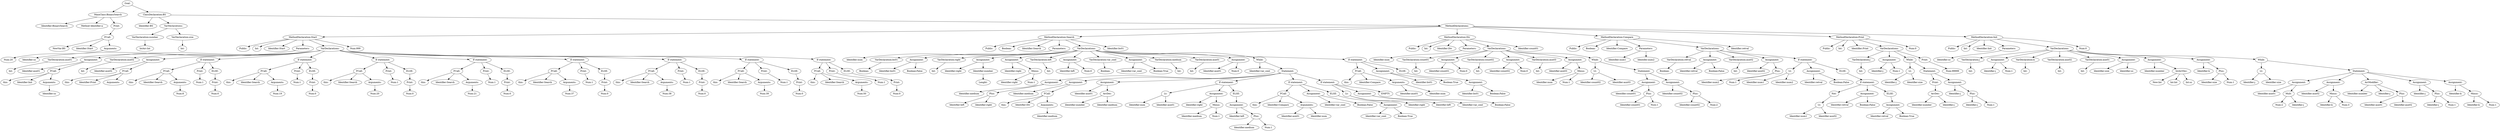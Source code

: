digraph {
n0 [label="Goal:"];
n1 [label="MainClass:BinarySearch"];
n2 [label="Identifier:BinarySearch"];
n1 -> n2
n3 [label="Method Identifier:a"];
n1 -> n3
n4 [label="Print:"];
n5 [label="FCall:"];
n6 [label="NewVar:BS"];
n5 -> n6
n7 [label="Identifier:Start"];
n5 -> n7
n8 [label="Arguments:"];
n9 [label="Num:20"];
n8 -> n9
n5 -> n8
n4 -> n5
n1 -> n4
n0 -> n1
n10 [label="ClassDeclaration:BS"];
n11 [label="Identifier:BS"];
n10 -> n11
n12 [label="VarDeclarations:"];
n13 [label="VarDeclaration:number"];
n14 [label="IntArr:Int"];
n13 -> n14
n12 -> n13
n15 [label="VarDeclaration:size"];
n16 [label="Int:"];
n15 -> n16
n12 -> n15
n10 -> n12
n17 [label="MethodDeclarations:"];
n18 [label="MethodDeclaration:Start"];
n19 [label="Public:"];
n18 -> n19
n20 [label="Int:"];
n18 -> n20
n21 [label="Identifier:Start"];
n18 -> n21
n22 [label="Parameters:"];
n23 [label="Identifier:sz"];
n22 -> n23
n18 -> n22
n24 [label="VarDeclarations:"];
n25 [label="VarDeclaration:aux01"];
n26 [label="Int:"];
n25 -> n26
n24 -> n25
n27 [label="Assignment:"];
n28 [label="Identifier:aux01"];
n27 -> n28
n29 [label="FCall:"];
n30 [label="this:"];
n29 -> n30
n31 [label="Identifier:Init"];
n29 -> n31
n32 [label="Arguments:"];
n33 [label="Identifier:sz"];
n32 -> n33
n29 -> n32
n27 -> n29
n24 -> n27
n34 [label="VarDeclaration:aux02"];
n35 [label="Int:"];
n34 -> n35
n24 -> n34
n36 [label="Assignment:"];
n37 [label="Identifier:aux02"];
n36 -> n37
n38 [label="FCall:"];
n39 [label="this:"];
n38 -> n39
n40 [label="Identifier:Print"];
n38 -> n40
n41 [label="Arguments:"];
n38 -> n41
n36 -> n38
n24 -> n36
n42 [label="If statement:"];
n43 [label="FCall:"];
n44 [label="this:"];
n43 -> n44
n45 [label="Identifier:Search"];
n43 -> n45
n46 [label="Arguments:"];
n47 [label="Num:8"];
n46 -> n47
n43 -> n46
n42 -> n43
n48 [label="Print:"];
n49 [label="Num:1"];
n48 -> n49
n42 -> n48
n50 [label="ELSE:"];
n51 [label="Print:"];
n52 [label="Num:0"];
n51 -> n52
n50 -> n51
n42 -> n50
n24 -> n42
n53 [label="If statement:"];
n54 [label="FCall:"];
n55 [label="this:"];
n54 -> n55
n56 [label="Identifier:Search"];
n54 -> n56
n57 [label="Arguments:"];
n58 [label="Num:19"];
n57 -> n58
n54 -> n57
n53 -> n54
n59 [label="Print:"];
n60 [label="Num:1"];
n59 -> n60
n53 -> n59
n61 [label="ELSE:"];
n62 [label="Print:"];
n63 [label="Num:0"];
n62 -> n63
n61 -> n62
n53 -> n61
n24 -> n53
n64 [label="If statement:"];
n65 [label="FCall:"];
n66 [label="this:"];
n65 -> n66
n67 [label="Identifier:Search"];
n65 -> n67
n68 [label="Arguments:"];
n69 [label="Num:20"];
n68 -> n69
n65 -> n68
n64 -> n65
n70 [label="Print:"];
n71 [label="Num:1"];
n70 -> n71
n64 -> n70
n72 [label="ELSE:"];
n73 [label="Print:"];
n74 [label="Num:0"];
n73 -> n74
n72 -> n73
n64 -> n72
n24 -> n64
n75 [label="If statement:"];
n76 [label="FCall:"];
n77 [label="this:"];
n76 -> n77
n78 [label="Identifier:Search"];
n76 -> n78
n79 [label="Arguments:"];
n80 [label="Num:21"];
n79 -> n80
n76 -> n79
n75 -> n76
n81 [label="Print:"];
n82 [label="Num:1"];
n81 -> n82
n75 -> n81
n83 [label="ELSE:"];
n84 [label="Print:"];
n85 [label="Num:0"];
n84 -> n85
n83 -> n84
n75 -> n83
n24 -> n75
n86 [label="If statement:"];
n87 [label="FCall:"];
n88 [label="this:"];
n87 -> n88
n89 [label="Identifier:Search"];
n87 -> n89
n90 [label="Arguments:"];
n91 [label="Num:37"];
n90 -> n91
n87 -> n90
n86 -> n87
n92 [label="Print:"];
n93 [label="Num:1"];
n92 -> n93
n86 -> n92
n94 [label="ELSE:"];
n95 [label="Print:"];
n96 [label="Num:0"];
n95 -> n96
n94 -> n95
n86 -> n94
n24 -> n86
n97 [label="If statement:"];
n98 [label="FCall:"];
n99 [label="this:"];
n98 -> n99
n100 [label="Identifier:Search"];
n98 -> n100
n101 [label="Arguments:"];
n102 [label="Num:38"];
n101 -> n102
n98 -> n101
n97 -> n98
n103 [label="Print:"];
n104 [label="Num:1"];
n103 -> n104
n97 -> n103
n105 [label="ELSE:"];
n106 [label="Print:"];
n107 [label="Num:0"];
n106 -> n107
n105 -> n106
n97 -> n105
n24 -> n97
n108 [label="If statement:"];
n109 [label="FCall:"];
n110 [label="this:"];
n109 -> n110
n111 [label="Identifier:Search"];
n109 -> n111
n112 [label="Arguments:"];
n113 [label="Num:39"];
n112 -> n113
n109 -> n112
n108 -> n109
n114 [label="Print:"];
n115 [label="Num:1"];
n114 -> n115
n108 -> n114
n116 [label="ELSE:"];
n117 [label="Print:"];
n118 [label="Num:0"];
n117 -> n118
n116 -> n117
n108 -> n116
n24 -> n108
n119 [label="If statement:"];
n120 [label="FCall:"];
n121 [label="this:"];
n120 -> n121
n122 [label="Identifier:Search"];
n120 -> n122
n123 [label="Arguments:"];
n124 [label="Num:50"];
n123 -> n124
n120 -> n123
n119 -> n120
n125 [label="Print:"];
n126 [label="Num:1"];
n125 -> n126
n119 -> n125
n127 [label="ELSE:"];
n128 [label="Print:"];
n129 [label="Num:0"];
n128 -> n129
n127 -> n128
n119 -> n127
n24 -> n119
n18 -> n24
n130 [label="Num:999"];
n18 -> n130
n17 -> n18
n131 [label="MethodDeclaration:Search"];
n132 [label="Public:"];
n131 -> n132
n133 [label="Boolean:"];
n131 -> n133
n134 [label="Identifier:Search"];
n131 -> n134
n135 [label="Parameters:"];
n136 [label="Identifier:num"];
n135 -> n136
n131 -> n135
n137 [label="VarDeclarations:"];
n138 [label="VarDeclaration:bs01"];
n139 [label="Boolean:"];
n138 -> n139
n137 -> n138
n140 [label="Assignment:"];
n141 [label="Identifier:bs01"];
n140 -> n141
n142 [label="Boolean:False"];
n140 -> n142
n137 -> n140
n143 [label="VarDeclaration:right"];
n144 [label="Int:"];
n143 -> n144
n137 -> n143
n145 [label="Assignment:"];
n146 [label="Identifier:right"];
n145 -> n146
n147 [label="Identifier:number"];
n148 [label="Lenght:"];
n147 -> n148
n145 -> n147
n137 -> n145
n149 [label="Assignment:"];
n150 [label="Identifier:right"];
n149 -> n150
n151 [label="Minus:"];
n152 [label="Identifier:right"];
n151 -> n152
n153 [label="Num:1"];
n151 -> n153
n149 -> n151
n137 -> n149
n154 [label="VarDeclaration:left"];
n155 [label="Int:"];
n154 -> n155
n137 -> n154
n156 [label="Assignment:"];
n157 [label="Identifier:left"];
n156 -> n157
n158 [label="Num:0"];
n156 -> n158
n137 -> n156
n159 [label="VarDeclaration:var_cont"];
n160 [label="Boolean:"];
n159 -> n160
n137 -> n159
n161 [label="Assignment:"];
n162 [label="Identifier:var_cont"];
n161 -> n162
n163 [label="Boolean:True"];
n161 -> n163
n137 -> n161
n164 [label="VarDeclaration:medium"];
n165 [label="Int:"];
n164 -> n165
n137 -> n164
n166 [label="VarDeclaration:aux01"];
n167 [label="Int:"];
n166 -> n167
n137 -> n166
n168 [label="Assignment:"];
n169 [label="Identifier:aux01"];
n168 -> n169
n170 [label="Num:0"];
n168 -> n170
n137 -> n168
n171 [label="While:"];
n172 [label="Identifier:var_cont"];
n171 -> n172
n173 [label="Statement:"];
n174 [label="Assignment:"];
n175 [label="Identifier:medium"];
n174 -> n175
n176 [label="Plus:"];
n177 [label="Identifier:left"];
n176 -> n177
n178 [label="Identifier:right"];
n176 -> n178
n174 -> n176
n173 -> n174
n179 [label="Assignment:"];
n180 [label="Identifier:medium"];
n179 -> n180
n181 [label="FCall:"];
n182 [label="this:"];
n181 -> n182
n183 [label="Identifier:Div"];
n181 -> n183
n184 [label="Arguments:"];
n185 [label="Identifier:medium"];
n184 -> n185
n181 -> n184
n179 -> n181
n173 -> n179
n186 [label="Assignment:"];
n187 [label="Identifier:aux01"];
n186 -> n187
n188 [label="ArrDec:"];
n189 [label="Identifier:number"];
n188 -> n189
n190 [label="Identifier:medium"];
n188 -> n190
n186 -> n188
n173 -> n186
n191 [label="If statement:"];
n192 [label="Lt:"];
n193 [label="Identifier:num"];
n192 -> n193
n194 [label="Identifier:aux01"];
n192 -> n194
n191 -> n192
n195 [label="Assignment:"];
n196 [label="Identifier:right"];
n195 -> n196
n197 [label="Minus:"];
n198 [label="Identifier:medium"];
n197 -> n198
n199 [label="Num:1"];
n197 -> n199
n195 -> n197
n191 -> n195
n200 [label="ELSE:"];
n201 [label="Assignment:"];
n202 [label="Identifier:left"];
n201 -> n202
n203 [label="Plus:"];
n204 [label="Identifier:medium"];
n203 -> n204
n205 [label="Num:1"];
n203 -> n205
n201 -> n203
n200 -> n201
n191 -> n200
n173 -> n191
n206 [label="If statement:"];
n207 [label="FCall:"];
n208 [label="this:"];
n207 -> n208
n209 [label="Identifier:Compare"];
n207 -> n209
n210 [label="Arguments:"];
n211 [label="Identifier:aux01"];
n210 -> n211
n212 [label="Identifier:num"];
n210 -> n212
n207 -> n210
n206 -> n207
n213 [label="Assignment:"];
n214 [label="Identifier:var_cont"];
n213 -> n214
n215 [label="Boolean:False"];
n213 -> n215
n206 -> n213
n216 [label="ELSE:"];
n217 [label="Assignment:"];
n218 [label="Identifier:var_cont"];
n217 -> n218
n219 [label="Boolean:True"];
n217 -> n219
n216 -> n217
n206 -> n216
n173 -> n206
n220 [label="If statement:"];
n221 [label="Lt:"];
n222 [label="Identifier:right"];
n221 -> n222
n223 [label="Identifier:left"];
n221 -> n223
n220 -> n221
n224 [label="Assignment:"];
n225 [label="Identifier:var_cont"];
n224 -> n225
n226 [label="Boolean:False"];
n224 -> n226
n220 -> n224
n227 [label="EMPTY:"];
n220 -> n227
n173 -> n220
n171 -> n173
n137 -> n171
n228 [label="If statement:"];
n229 [label="FCall:"];
n230 [label="this:"];
n229 -> n230
n231 [label="Identifier:Compare"];
n229 -> n231
n232 [label="Arguments:"];
n233 [label="Identifier:aux01"];
n232 -> n233
n234 [label="Identifier:num"];
n232 -> n234
n229 -> n232
n228 -> n229
n235 [label="Assignment:"];
n236 [label="Identifier:bs01"];
n235 -> n236
n237 [label="Boolean:True"];
n235 -> n237
n228 -> n235
n238 [label="ELSE:"];
n239 [label="Assignment:"];
n240 [label="Identifier:bs01"];
n239 -> n240
n241 [label="Boolean:False"];
n239 -> n241
n238 -> n239
n228 -> n238
n137 -> n228
n131 -> n137
n242 [label="Identifier:bs01"];
n131 -> n242
n17 -> n131
n243 [label="MethodDeclaration:Div"];
n244 [label="Public:"];
n243 -> n244
n245 [label="Int:"];
n243 -> n245
n246 [label="Identifier:Div"];
n243 -> n246
n247 [label="Parameters:"];
n248 [label="Identifier:num"];
n247 -> n248
n243 -> n247
n249 [label="VarDeclarations:"];
n250 [label="VarDeclaration:count01"];
n251 [label="Int:"];
n250 -> n251
n249 -> n250
n252 [label="Assignment:"];
n253 [label="Identifier:count01"];
n252 -> n253
n254 [label="Num:0"];
n252 -> n254
n249 -> n252
n255 [label="VarDeclaration:count02"];
n256 [label="Int:"];
n255 -> n256
n249 -> n255
n257 [label="Assignment:"];
n258 [label="Identifier:count02"];
n257 -> n258
n259 [label="Num:0"];
n257 -> n259
n249 -> n257
n260 [label="VarDeclaration:aux03"];
n261 [label="Int:"];
n260 -> n261
n249 -> n260
n262 [label="Assignment:"];
n263 [label="Identifier:aux03"];
n262 -> n263
n264 [label="Minus:"];
n265 [label="Identifier:num"];
n264 -> n265
n266 [label="Num:1"];
n264 -> n266
n262 -> n264
n249 -> n262
n267 [label="While:"];
n268 [label="Lt:"];
n269 [label="Identifier:count02"];
n268 -> n269
n270 [label="Identifier:aux03"];
n268 -> n270
n267 -> n268
n271 [label="Statement:"];
n272 [label="Assignment:"];
n273 [label="Identifier:count01"];
n272 -> n273
n274 [label="Plus:"];
n275 [label="Identifier:count01"];
n274 -> n275
n276 [label="Num:1"];
n274 -> n276
n272 -> n274
n271 -> n272
n277 [label="Assignment:"];
n278 [label="Identifier:count02"];
n277 -> n278
n279 [label="Plus:"];
n280 [label="Identifier:count02"];
n279 -> n280
n281 [label="Num:2"];
n279 -> n281
n277 -> n279
n271 -> n277
n267 -> n271
n249 -> n267
n243 -> n249
n282 [label="Identifier:count01"];
n243 -> n282
n17 -> n243
n283 [label="MethodDeclaration:Compare"];
n284 [label="Public:"];
n283 -> n284
n285 [label="Boolean:"];
n283 -> n285
n286 [label="Identifier:Compare"];
n283 -> n286
n287 [label="Parameters:"];
n288 [label="Identifier:num1"];
n287 -> n288
n289 [label="Identifer:num2"];
n287 -> n289
n283 -> n287
n290 [label="VarDeclarations:"];
n291 [label="VarDeclaration:retval"];
n292 [label="Boolean:"];
n291 -> n292
n290 -> n291
n293 [label="Assignment:"];
n294 [label="Identifier:retval"];
n293 -> n294
n295 [label="Boolean:False"];
n293 -> n295
n290 -> n293
n296 [label="VarDeclaration:aux02"];
n297 [label="Int:"];
n296 -> n297
n290 -> n296
n298 [label="Assignment:"];
n299 [label="Identifier:aux02"];
n298 -> n299
n300 [label="Plus:"];
n301 [label="Identifier:num2"];
n300 -> n301
n302 [label="Num:1"];
n300 -> n302
n298 -> n300
n290 -> n298
n303 [label="If statement:"];
n304 [label="Lt:"];
n305 [label="Identifier:num1"];
n304 -> n305
n306 [label="Identifier:num2"];
n304 -> n306
n303 -> n304
n307 [label="Assignment:"];
n308 [label="Identifier:retval"];
n307 -> n308
n309 [label="Boolean:False"];
n307 -> n309
n303 -> n307
n310 [label="ELSE:"];
n311 [label="If statement:"];
n312 [label="Not:"];
n313 [label="Lt:"];
n314 [label="Identifier:num1"];
n313 -> n314
n315 [label="Identifier:aux02"];
n313 -> n315
n312 -> n313
n311 -> n312
n316 [label="Assignment:"];
n317 [label="Identifier:retval"];
n316 -> n317
n318 [label="Boolean:False"];
n316 -> n318
n311 -> n316
n319 [label="ELSE:"];
n320 [label="Assignment:"];
n321 [label="Identifier:retval"];
n320 -> n321
n322 [label="Boolean:True"];
n320 -> n322
n319 -> n320
n311 -> n319
n310 -> n311
n303 -> n310
n290 -> n303
n283 -> n290
n323 [label="Identifier:retval"];
n283 -> n323
n17 -> n283
n324 [label="MethodDeclaration:Print"];
n325 [label="Public:"];
n324 -> n325
n326 [label="Int:"];
n324 -> n326
n327 [label="Identifier:Print"];
n324 -> n327
n328 [label="VarDeclarations:"];
n329 [label="VarDeclaration:j"];
n330 [label="Int:"];
n329 -> n330
n328 -> n329
n331 [label="Assignment:"];
n332 [label="Identifier:j"];
n331 -> n332
n333 [label="Num:1"];
n331 -> n333
n328 -> n331
n334 [label="While:"];
n335 [label="Lt:"];
n336 [label="Identifier:j"];
n335 -> n336
n337 [label="Identifier:size"];
n335 -> n337
n334 -> n335
n338 [label="Statement:"];
n339 [label="Print:"];
n340 [label="ArrDec:"];
n341 [label="Identifier:number"];
n340 -> n341
n342 [label="Identifier:j"];
n340 -> n342
n339 -> n340
n338 -> n339
n343 [label="Assignment:"];
n344 [label="Identifier:j"];
n343 -> n344
n345 [label="Plus:"];
n346 [label="Identifier:j"];
n345 -> n346
n347 [label="Num:1"];
n345 -> n347
n343 -> n345
n338 -> n343
n334 -> n338
n328 -> n334
n348 [label="Print:"];
n349 [label="Num:99999"];
n348 -> n349
n328 -> n348
n324 -> n328
n350 [label="Num:0"];
n324 -> n350
n17 -> n324
n351 [label="MethodDeclaration:Init"];
n352 [label="Public:"];
n351 -> n352
n353 [label="Int:"];
n351 -> n353
n354 [label="Identifier:Init"];
n351 -> n354
n355 [label="Parameters:"];
n356 [label="Identifier:sz"];
n355 -> n356
n351 -> n355
n357 [label="VarDeclarations:"];
n358 [label="VarDeclaration:j"];
n359 [label="Int:"];
n358 -> n359
n357 -> n358
n360 [label="Assignment:"];
n361 [label="Identifier:j"];
n360 -> n361
n362 [label="Num:1"];
n360 -> n362
n357 -> n360
n363 [label="VarDeclaration:k"];
n364 [label="Int:"];
n363 -> n364
n357 -> n363
n365 [label="VarDeclaration:aux02"];
n366 [label="Int:"];
n365 -> n366
n357 -> n365
n367 [label="VarDeclaration:aux01"];
n368 [label="Int:"];
n367 -> n368
n357 -> n367
n369 [label="Assignment:"];
n370 [label="Identifier:size"];
n369 -> n370
n371 [label="Identifier:sz"];
n369 -> n371
n357 -> n369
n372 [label="Assignment:"];
n373 [label="Identifier:number"];
n372 -> n373
n374 [label="IntArrDec:"];
n375 [label="New:Int"];
n374 -> n375
n376 [label="Int:Int"];
n374 -> n376
n377 [label="Int:sz"];
n374 -> n377
n372 -> n374
n357 -> n372
n378 [label="Assignment:"];
n379 [label="Identifier:k"];
n378 -> n379
n380 [label="Plus:"];
n381 [label="Identifier:size"];
n380 -> n381
n382 [label="Num:1"];
n380 -> n382
n378 -> n380
n357 -> n378
n383 [label="While:"];
n384 [label="Lt:"];
n385 [label="Identifier:j"];
n384 -> n385
n386 [label="Identifier:size"];
n384 -> n386
n383 -> n384
n387 [label="Statement:"];
n388 [label="Assignment:"];
n389 [label="Identifier:aux01"];
n388 -> n389
n390 [label="Mult:"];
n391 [label="Num:2"];
n390 -> n391
n392 [label="Identifier:j"];
n390 -> n392
n388 -> n390
n387 -> n388
n393 [label="Assignment:"];
n394 [label="Identifier:aux02"];
n393 -> n394
n395 [label="Minus:"];
n396 [label="Identifier:k"];
n395 -> n396
n397 [label="Num:3"];
n395 -> n397
n393 -> n395
n387 -> n393
n398 [label="ArrModifier:"];
n399 [label="Identifier:number"];
n398 -> n399
n400 [label="Identifier:j"];
n398 -> n400
n401 [label="Plus:"];
n402 [label="Identifier:aux01"];
n401 -> n402
n403 [label="Identifier:aux02"];
n401 -> n403
n398 -> n401
n387 -> n398
n404 [label="Assignment:"];
n405 [label="Identifier:j"];
n404 -> n405
n406 [label="Plus:"];
n407 [label="Identifier:j"];
n406 -> n407
n408 [label="Num:1"];
n406 -> n408
n404 -> n406
n387 -> n404
n409 [label="Assignment:"];
n410 [label="Identifier:k"];
n409 -> n410
n411 [label="Minus:"];
n412 [label="Identifier:k"];
n411 -> n412
n413 [label="Num:1"];
n411 -> n413
n409 -> n411
n387 -> n409
n383 -> n387
n357 -> n383
n351 -> n357
n414 [label="Num:0"];
n351 -> n414
n17 -> n351
n10 -> n17
n0 -> n10
}
